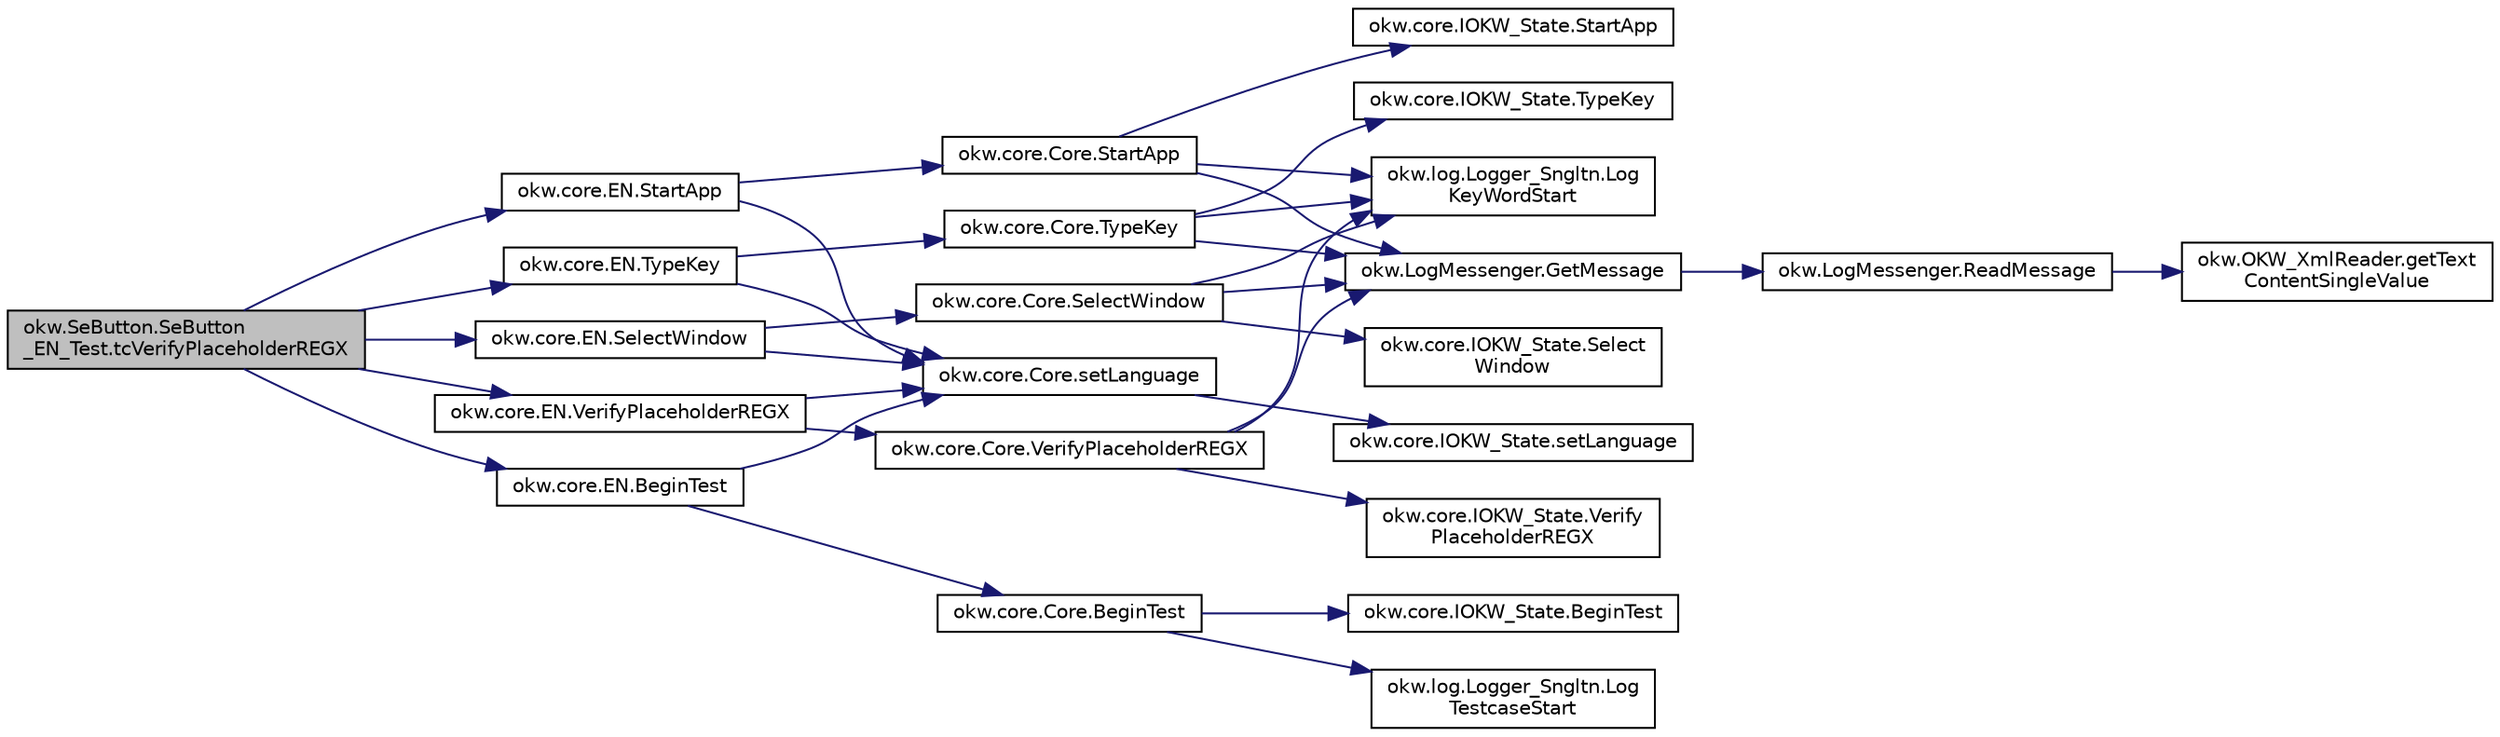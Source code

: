 digraph "okw.SeButton.SeButton_EN_Test.tcVerifyPlaceholderREGX"
{
 // INTERACTIVE_SVG=YES
 // LATEX_PDF_SIZE
  edge [fontname="Helvetica",fontsize="10",labelfontname="Helvetica",labelfontsize="10"];
  node [fontname="Helvetica",fontsize="10",shape=record];
  rankdir="LR";
  Node1011 [label="okw.SeButton.SeButton\l_EN_Test.tcVerifyPlaceholderREGX",height=0.2,width=0.4,color="black", fillcolor="grey75", style="filled", fontcolor="black",tooltip="Schlüsselwortes VerifyPlaceholderREGX für SeButton sollte OKWFrameObjectMethodNotImplemented auslösen..."];
  Node1011 -> Node1012 [color="midnightblue",fontsize="10",style="solid",fontname="Helvetica"];
  Node1012 [label="okw.core.EN.BeginTest",height=0.2,width=0.4,color="black", fillcolor="white", style="filled",URL="$classokw_1_1core_1_1_e_n.html#aef613b0a3e6bb8a9623984db145cae69",tooltip="Markiert den Anfang eines neuen Testfalls."];
  Node1012 -> Node1013 [color="midnightblue",fontsize="10",style="solid",fontname="Helvetica"];
  Node1013 [label="okw.core.Core.setLanguage",height=0.2,width=0.4,color="black", fillcolor="white", style="filled",URL="$classokw_1_1core_1_1_core.html#ab4e0f723d27cb11c944ec4c82c426100",tooltip="Setzt die Sprache auf den gegebenen wert Language."];
  Node1013 -> Node1014 [color="midnightblue",fontsize="10",style="solid",fontname="Helvetica"];
  Node1014 [label="okw.core.IOKW_State.setLanguage",height=0.2,width=0.4,color="black", fillcolor="white", style="filled",URL="$interfaceokw_1_1core_1_1_i_o_k_w___state.html#a866baa0bde08a47418f54d63bdb56097",tooltip="Interne Methode zum setzen der Sprache für die sprachabhängigen Ausgaben der Dokumentation (Log)."];
  Node1012 -> Node1015 [color="midnightblue",fontsize="10",style="solid",fontname="Helvetica"];
  Node1015 [label="okw.core.Core.BeginTest",height=0.2,width=0.4,color="black", fillcolor="white", style="filled",URL="$classokw_1_1core_1_1_core.html#acfefe92468c9eb9e951846372726c4d8",tooltip="Markiert den Anfang eines neuen Testfalls."];
  Node1015 -> Node1016 [color="midnightblue",fontsize="10",style="solid",fontname="Helvetica"];
  Node1016 [label="okw.log.Logger_Sngltn.Log\lTestcaseStart",height=0.2,width=0.4,color="black", fillcolor="white", style="filled",URL="$classokw_1_1log_1_1_logger___sngltn.html#a60f4ad59db847ae61df928f9920f3deb",tooltip="Ausgabe des Testfalls."];
  Node1015 -> Node1017 [color="midnightblue",fontsize="10",style="solid",fontname="Helvetica"];
  Node1017 [label="okw.core.IOKW_State.BeginTest",height=0.2,width=0.4,color="black", fillcolor="white", style="filled",URL="$interfaceokw_1_1core_1_1_i_o_k_w___state.html#ae5480ddb1fc37eade5d899d335bc4b13",tooltip="Markiert den Anfang eines neuen Testfalls."];
  Node1011 -> Node1018 [color="midnightblue",fontsize="10",style="solid",fontname="Helvetica"];
  Node1018 [label="okw.core.EN.StartApp",height=0.2,width=0.4,color="black", fillcolor="white", style="filled",URL="$classokw_1_1core_1_1_e_n.html#aaa7465ee7f135c724668d8b22dc2219f",tooltip="Startet die gegebene Anwendung."];
  Node1018 -> Node1013 [color="midnightblue",fontsize="10",style="solid",fontname="Helvetica"];
  Node1018 -> Node1019 [color="midnightblue",fontsize="10",style="solid",fontname="Helvetica"];
  Node1019 [label="okw.core.Core.StartApp",height=0.2,width=0.4,color="black", fillcolor="white", style="filled",URL="$classokw_1_1core_1_1_core.html#ac20a22275b6aea1c4e551dce1fd0c1e9",tooltip="Startet die gegebene Anwendung."];
  Node1019 -> Node1020 [color="midnightblue",fontsize="10",style="solid",fontname="Helvetica"];
  Node1020 [label="okw.log.Logger_Sngltn.Log\lKeyWordStart",height=0.2,width=0.4,color="black", fillcolor="white", style="filled",URL="$classokw_1_1log_1_1_logger___sngltn.html#a70ec25e200e00ecefc544e8fd371d2ef",tooltip="Ausgabe eines Schlüsselwortes."];
  Node1019 -> Node1021 [color="midnightblue",fontsize="10",style="solid",fontname="Helvetica"];
  Node1021 [label="okw.LogMessenger.GetMessage",height=0.2,width=0.4,color="black", fillcolor="white", style="filled",URL="$classokw_1_1_log_messenger.html#af225d1f037d47b3b085175c09d78bdd2",tooltip="Holt die Log-Meldung für MethodeNmae/Textkey ohne weitere Parameter."];
  Node1021 -> Node1022 [color="midnightblue",fontsize="10",style="solid",fontname="Helvetica"];
  Node1022 [label="okw.LogMessenger.ReadMessage",height=0.2,width=0.4,color="black", fillcolor="white", style="filled",URL="$classokw_1_1_log_messenger.html#a530cd6ab82ec82a04206a2e976ec06e3",tooltip="Interne Kernfunktion holt die Log-Meldung mit Platzhaltern aus der XML-Datei."];
  Node1022 -> Node1023 [color="midnightblue",fontsize="10",style="solid",fontname="Helvetica"];
  Node1023 [label="okw.OKW_XmlReader.getText\lContentSingleValue",height=0.2,width=0.4,color="black", fillcolor="white", style="filled",URL="$classokw_1_1_o_k_w___xml_reader.html#ab920b5335a2e1429c14cc5f8e79f39eb",tooltip="Lies den TextContent eines Tag."];
  Node1019 -> Node1024 [color="midnightblue",fontsize="10",style="solid",fontname="Helvetica"];
  Node1024 [label="okw.core.IOKW_State.StartApp",height=0.2,width=0.4,color="black", fillcolor="white", style="filled",URL="$interfaceokw_1_1core_1_1_i_o_k_w___state.html#a0ec9b7c60041061f1b01d85b703a27a8",tooltip="Startet die gegebene Anwendung."];
  Node1011 -> Node1025 [color="midnightblue",fontsize="10",style="solid",fontname="Helvetica"];
  Node1025 [label="okw.core.EN.TypeKey",height=0.2,width=0.4,color="black", fillcolor="white", style="filled",URL="$classokw_1_1core_1_1_e_n.html#ae24d951e607b9b82af4f3b80e71285b9",tooltip="Tastatureingaben von Daten in das aktive Fensterobjekt."];
  Node1025 -> Node1013 [color="midnightblue",fontsize="10",style="solid",fontname="Helvetica"];
  Node1025 -> Node1026 [color="midnightblue",fontsize="10",style="solid",fontname="Helvetica"];
  Node1026 [label="okw.core.Core.TypeKey",height=0.2,width=0.4,color="black", fillcolor="white", style="filled",URL="$classokw_1_1core_1_1_core.html#ad09bf3a237b88913dbe9ebc228db1cf3",tooltip="Tastatureingaben von Daten in das aktive Fensterobjekt."];
  Node1026 -> Node1020 [color="midnightblue",fontsize="10",style="solid",fontname="Helvetica"];
  Node1026 -> Node1021 [color="midnightblue",fontsize="10",style="solid",fontname="Helvetica"];
  Node1026 -> Node1027 [color="midnightblue",fontsize="10",style="solid",fontname="Helvetica"];
  Node1027 [label="okw.core.IOKW_State.TypeKey",height=0.2,width=0.4,color="black", fillcolor="white", style="filled",URL="$interfaceokw_1_1core_1_1_i_o_k_w___state.html#a0466b45ed636074a1b6cd52de6b5fdd6",tooltip="Tastatureingaben von Daten in das aktive Fensterobjekt."];
  Node1011 -> Node1028 [color="midnightblue",fontsize="10",style="solid",fontname="Helvetica"];
  Node1028 [label="okw.core.EN.SelectWindow",height=0.2,width=0.4,color="black", fillcolor="white", style="filled",URL="$classokw_1_1core_1_1_e_n.html#a2b61c2b39a9cfdbdfd25fe0e3d43785b",tooltip="Setzt den Kontext auf das gegebene Fenster."];
  Node1028 -> Node1013 [color="midnightblue",fontsize="10",style="solid",fontname="Helvetica"];
  Node1028 -> Node1029 [color="midnightblue",fontsize="10",style="solid",fontname="Helvetica"];
  Node1029 [label="okw.core.Core.SelectWindow",height=0.2,width=0.4,color="black", fillcolor="white", style="filled",URL="$classokw_1_1core_1_1_core.html#a6a68660eb5e34965522896e2a5c48314",tooltip="Setzt den Kontext auf das gegebene Fenster."];
  Node1029 -> Node1020 [color="midnightblue",fontsize="10",style="solid",fontname="Helvetica"];
  Node1029 -> Node1021 [color="midnightblue",fontsize="10",style="solid",fontname="Helvetica"];
  Node1029 -> Node1030 [color="midnightblue",fontsize="10",style="solid",fontname="Helvetica"];
  Node1030 [label="okw.core.IOKW_State.Select\lWindow",height=0.2,width=0.4,color="black", fillcolor="white", style="filled",URL="$interfaceokw_1_1core_1_1_i_o_k_w___state.html#ad4fc9610ed5b1176590a45b55e6ac7f0",tooltip="Setzt den Kontext auf das gegebene Fenster."];
  Node1011 -> Node1031 [color="midnightblue",fontsize="10",style="solid",fontname="Helvetica"];
  Node1031 [label="okw.core.EN.VerifyPlaceholderREGX",height=0.2,width=0.4,color="black", fillcolor="white", style="filled",URL="$classokw_1_1core_1_1_e_n.html#a342f69853159862ed7e9097143bb1f98",tooltip="Überprüft den Platzhalter des Objektes."];
  Node1031 -> Node1013 [color="midnightblue",fontsize="10",style="solid",fontname="Helvetica"];
  Node1031 -> Node1032 [color="midnightblue",fontsize="10",style="solid",fontname="Helvetica"];
  Node1032 [label="okw.core.Core.VerifyPlaceholderREGX",height=0.2,width=0.4,color="black", fillcolor="white", style="filled",URL="$classokw_1_1core_1_1_core.html#af3b789ccec9b017dcee68757496385a4",tooltip="Überprüft den Platzhalter des Objektes."];
  Node1032 -> Node1020 [color="midnightblue",fontsize="10",style="solid",fontname="Helvetica"];
  Node1032 -> Node1021 [color="midnightblue",fontsize="10",style="solid",fontname="Helvetica"];
  Node1032 -> Node1033 [color="midnightblue",fontsize="10",style="solid",fontname="Helvetica"];
  Node1033 [label="okw.core.IOKW_State.Verify\lPlaceholderREGX",height=0.2,width=0.4,color="black", fillcolor="white", style="filled",URL="$interfaceokw_1_1core_1_1_i_o_k_w___state.html#a15ddba3c9c71e79a7438590b958dfe0a",tooltip="Überprüft den Platzhalter des Objektes."];
}
